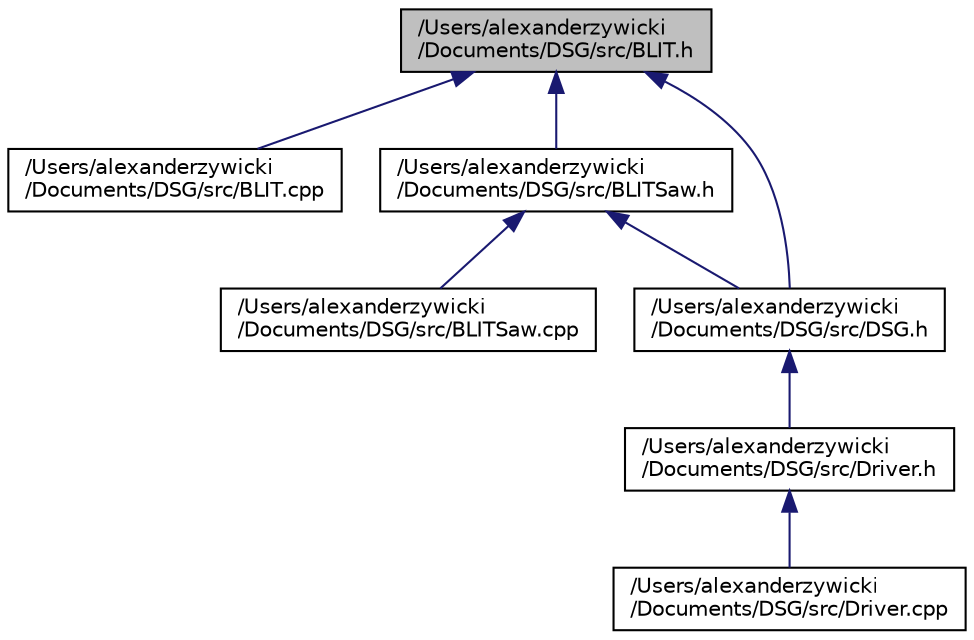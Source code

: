 digraph "/Users/alexanderzywicki/Documents/DSG/src/BLIT.h"
{
  edge [fontname="Helvetica",fontsize="10",labelfontname="Helvetica",labelfontsize="10"];
  node [fontname="Helvetica",fontsize="10",shape=record];
  Node1 [label="/Users/alexanderzywicki\l/Documents/DSG/src/BLIT.h",height=0.2,width=0.4,color="black", fillcolor="grey75", style="filled", fontcolor="black"];
  Node1 -> Node2 [dir="back",color="midnightblue",fontsize="10",style="solid"];
  Node2 [label="/Users/alexanderzywicki\l/Documents/DSG/src/BLIT.cpp",height=0.2,width=0.4,color="black", fillcolor="white", style="filled",URL="$_b_l_i_t_8cpp.html"];
  Node1 -> Node3 [dir="back",color="midnightblue",fontsize="10",style="solid"];
  Node3 [label="/Users/alexanderzywicki\l/Documents/DSG/src/BLITSaw.h",height=0.2,width=0.4,color="black", fillcolor="white", style="filled",URL="$_b_l_i_t_saw_8h.html"];
  Node3 -> Node4 [dir="back",color="midnightblue",fontsize="10",style="solid"];
  Node4 [label="/Users/alexanderzywicki\l/Documents/DSG/src/BLITSaw.cpp",height=0.2,width=0.4,color="black", fillcolor="white", style="filled",URL="$_b_l_i_t_saw_8cpp.html"];
  Node3 -> Node5 [dir="back",color="midnightblue",fontsize="10",style="solid"];
  Node5 [label="/Users/alexanderzywicki\l/Documents/DSG/src/DSG.h",height=0.2,width=0.4,color="black", fillcolor="white", style="filled",URL="$_d_s_g_8h.html"];
  Node5 -> Node6 [dir="back",color="midnightblue",fontsize="10",style="solid"];
  Node6 [label="/Users/alexanderzywicki\l/Documents/DSG/src/Driver.h",height=0.2,width=0.4,color="black", fillcolor="white", style="filled",URL="$_driver_8h.html"];
  Node6 -> Node7 [dir="back",color="midnightblue",fontsize="10",style="solid"];
  Node7 [label="/Users/alexanderzywicki\l/Documents/DSG/src/Driver.cpp",height=0.2,width=0.4,color="black", fillcolor="white", style="filled",URL="$_driver_8cpp.html"];
  Node1 -> Node5 [dir="back",color="midnightblue",fontsize="10",style="solid"];
}
